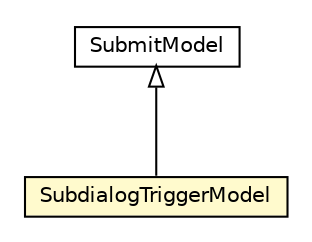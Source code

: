 #!/usr/local/bin/dot
#
# Class diagram 
# Generated by UMLGraph version 5.1 (http://www.umlgraph.org/)
#

digraph G {
	edge [fontname="Helvetica",fontsize=10,labelfontname="Helvetica",labelfontsize=10];
	node [fontname="Helvetica",fontsize=10,shape=plaintext];
	nodesep=0.25;
	ranksep=0.5;
	// org.universAAL.ui.ui.handler.web.html.model.SubmitModel
	c8398088 [label=<<table title="org.universAAL.ui.ui.handler.web.html.model.SubmitModel" border="0" cellborder="1" cellspacing="0" cellpadding="2" port="p" href="./SubmitModel.html">
		<tr><td><table border="0" cellspacing="0" cellpadding="1">
<tr><td align="center" balign="center"> SubmitModel </td></tr>
		</table></td></tr>
		</table>>, fontname="Helvetica", fontcolor="black", fontsize=10.0];
	// org.universAAL.ui.ui.handler.web.html.model.SubdialogTriggerModel
	c8398089 [label=<<table title="org.universAAL.ui.ui.handler.web.html.model.SubdialogTriggerModel" border="0" cellborder="1" cellspacing="0" cellpadding="2" port="p" bgcolor="lemonChiffon" href="./SubdialogTriggerModel.html">
		<tr><td><table border="0" cellspacing="0" cellpadding="1">
<tr><td align="center" balign="center"> SubdialogTriggerModel </td></tr>
		</table></td></tr>
		</table>>, fontname="Helvetica", fontcolor="black", fontsize=10.0];
	//org.universAAL.ui.ui.handler.web.html.model.SubdialogTriggerModel extends org.universAAL.ui.ui.handler.web.html.model.SubmitModel
	c8398088:p -> c8398089:p [dir=back,arrowtail=empty];
}

